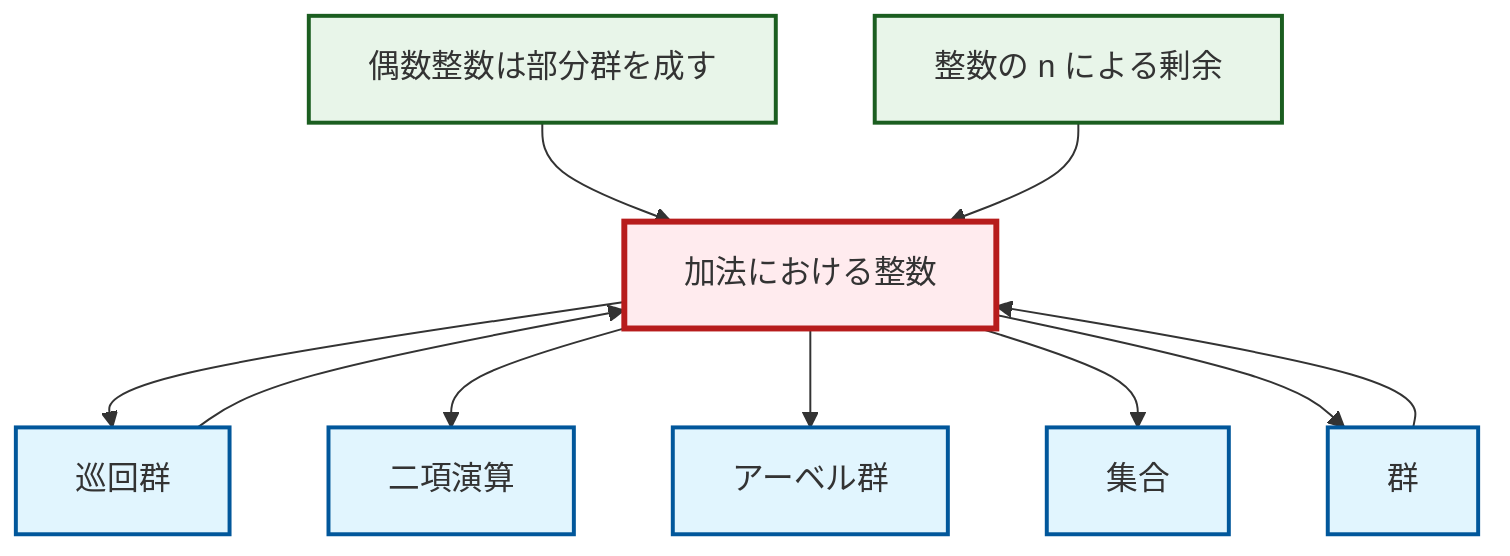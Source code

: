 graph TD
    classDef definition fill:#e1f5fe,stroke:#01579b,stroke-width:2px
    classDef theorem fill:#f3e5f5,stroke:#4a148c,stroke-width:2px
    classDef axiom fill:#fff3e0,stroke:#e65100,stroke-width:2px
    classDef example fill:#e8f5e9,stroke:#1b5e20,stroke-width:2px
    classDef current fill:#ffebee,stroke:#b71c1c,stroke-width:3px
    def-abelian-group["アーベル群"]:::definition
    def-binary-operation["二項演算"]:::definition
    ex-quotient-integers-mod-n["整数の n による剰余"]:::example
    def-set["集合"]:::definition
    ex-even-integers-subgroup["偶数整数は部分群を成す"]:::example
    def-cyclic-group["巡回群"]:::definition
    ex-integers-addition["加法における整数"]:::example
    def-group["群"]:::definition
    ex-integers-addition --> def-cyclic-group
    ex-integers-addition --> def-binary-operation
    ex-integers-addition --> def-abelian-group
    def-cyclic-group --> ex-integers-addition
    ex-integers-addition --> def-set
    ex-even-integers-subgroup --> ex-integers-addition
    ex-quotient-integers-mod-n --> ex-integers-addition
    def-group --> ex-integers-addition
    ex-integers-addition --> def-group
    class ex-integers-addition current